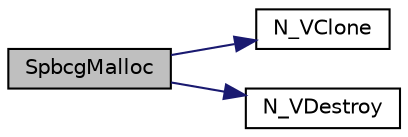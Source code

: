 digraph "SpbcgMalloc"
{
  edge [fontname="Helvetica",fontsize="10",labelfontname="Helvetica",labelfontsize="10"];
  node [fontname="Helvetica",fontsize="10",shape=record];
  rankdir="LR";
  Node3 [label="SpbcgMalloc",height=0.2,width=0.4,color="black", fillcolor="grey75", style="filled", fontcolor="black"];
  Node3 -> Node4 [color="midnightblue",fontsize="10",style="solid",fontname="Helvetica"];
  Node4 [label="N_VClone",height=0.2,width=0.4,color="black", fillcolor="white", style="filled",URL="$df/dc8/3rd_party_2sundials_2build_2include_2sundials_2sundials__nvector_8h.html#a7b59b159fc18c4da3383bda86453a063"];
  Node3 -> Node5 [color="midnightblue",fontsize="10",style="solid",fontname="Helvetica"];
  Node5 [label="N_VDestroy",height=0.2,width=0.4,color="black", fillcolor="white", style="filled",URL="$df/dc8/3rd_party_2sundials_2build_2include_2sundials_2sundials__nvector_8h.html#a82729390d65c0f522bef60ef3a9fe437"];
}
